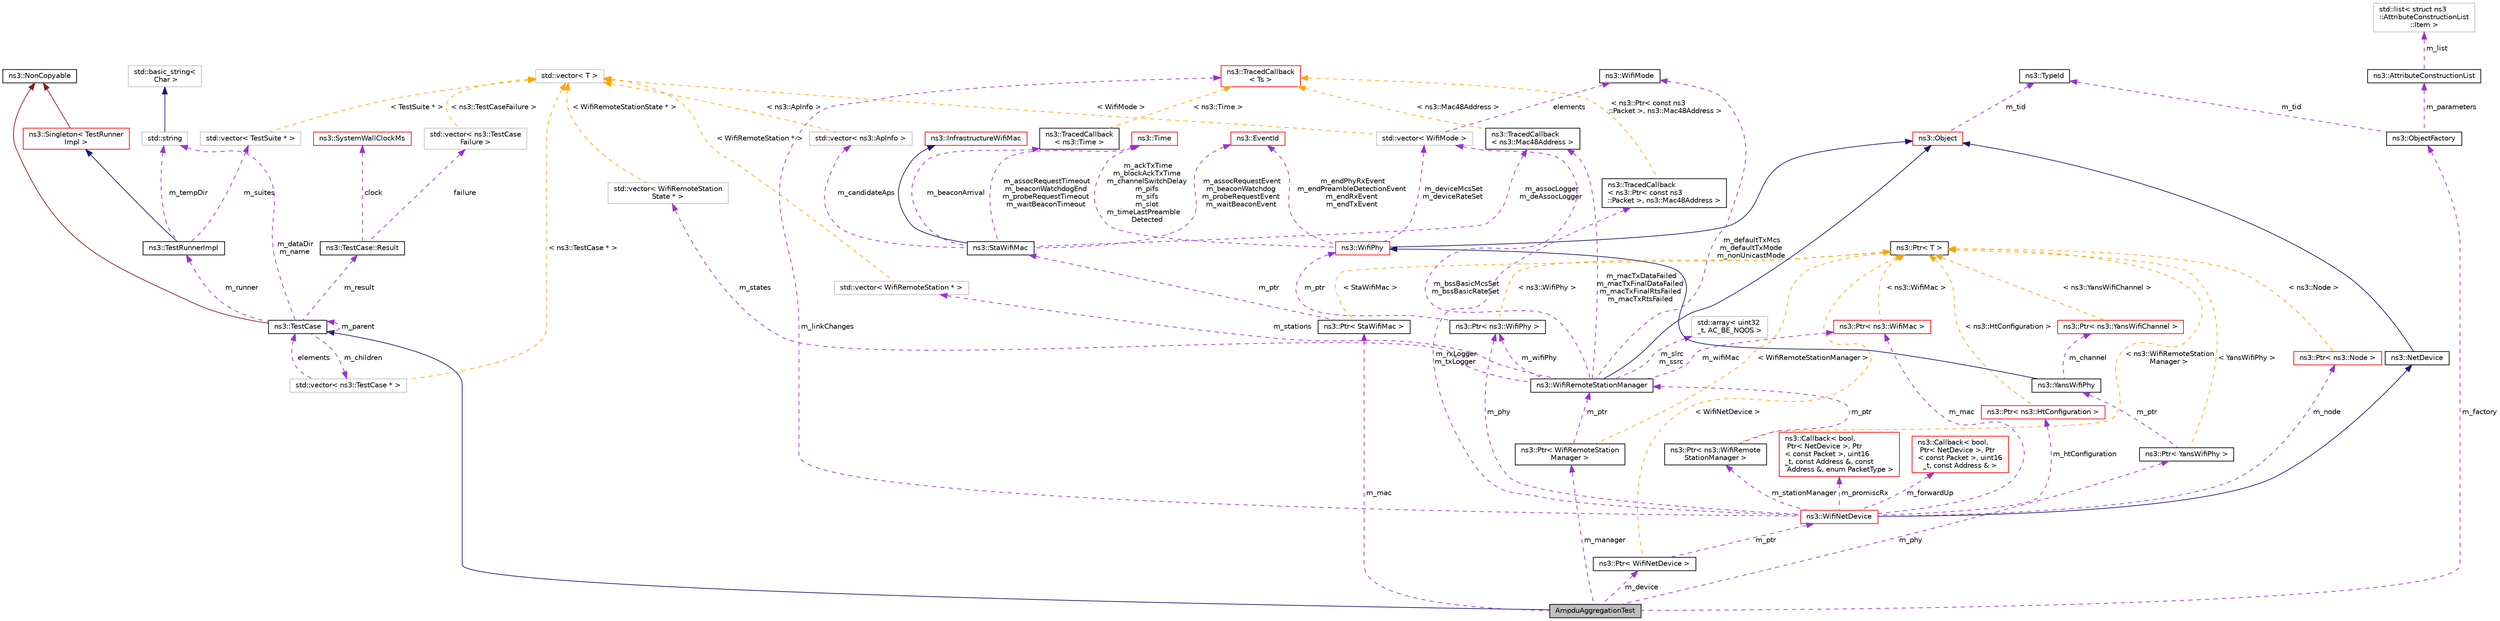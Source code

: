 digraph "AmpduAggregationTest"
{
 // LATEX_PDF_SIZE
  edge [fontname="Helvetica",fontsize="10",labelfontname="Helvetica",labelfontsize="10"];
  node [fontname="Helvetica",fontsize="10",shape=record];
  Node1 [label="AmpduAggregationTest",height=0.2,width=0.4,color="black", fillcolor="grey75", style="filled", fontcolor="black",tooltip="Ampdu Aggregation Test."];
  Node2 -> Node1 [dir="back",color="midnightblue",fontsize="10",style="solid",fontname="Helvetica"];
  Node2 [label="ns3::TestCase",height=0.2,width=0.4,color="black", fillcolor="white", style="filled",URL="$classns3_1_1_test_case.html",tooltip="encapsulates test code"];
  Node3 -> Node2 [dir="back",color="firebrick4",fontsize="10",style="solid",fontname="Helvetica"];
  Node3 [label="ns3::NonCopyable",height=0.2,width=0.4,color="black", fillcolor="white", style="filled",URL="$classns3_1_1_non_copyable.html",tooltip="A base class for (non-Singleton) objects which shouldn't be copied."];
  Node4 -> Node2 [dir="back",color="darkorchid3",fontsize="10",style="dashed",label=" m_children" ,fontname="Helvetica"];
  Node4 [label="std::vector\< ns3::TestCase * \>",height=0.2,width=0.4,color="grey75", fillcolor="white", style="filled",tooltip=" "];
  Node2 -> Node4 [dir="back",color="darkorchid3",fontsize="10",style="dashed",label=" elements" ,fontname="Helvetica"];
  Node5 -> Node4 [dir="back",color="orange",fontsize="10",style="dashed",label=" \< ns3::TestCase * \>" ,fontname="Helvetica"];
  Node5 [label="std::vector\< T \>",height=0.2,width=0.4,color="grey75", fillcolor="white", style="filled",tooltip=" "];
  Node7 -> Node2 [dir="back",color="darkorchid3",fontsize="10",style="dashed",label=" m_dataDir\nm_name" ,fontname="Helvetica"];
  Node7 [label="std::string",height=0.2,width=0.4,color="grey75", fillcolor="white", style="filled",tooltip=" "];
  Node8 -> Node7 [dir="back",color="midnightblue",fontsize="10",style="solid",fontname="Helvetica"];
  Node8 [label="std::basic_string\<\l Char \>",height=0.2,width=0.4,color="grey75", fillcolor="white", style="filled",tooltip=" "];
  Node9 -> Node2 [dir="back",color="darkorchid3",fontsize="10",style="dashed",label=" m_runner" ,fontname="Helvetica"];
  Node9 [label="ns3::TestRunnerImpl",height=0.2,width=0.4,color="black", fillcolor="white", style="filled",URL="$classns3_1_1_test_runner_impl.html",tooltip="Container for all tests."];
  Node10 -> Node9 [dir="back",color="midnightblue",fontsize="10",style="solid",fontname="Helvetica"];
  Node10 [label="ns3::Singleton\< TestRunner\lImpl \>",height=0.2,width=0.4,color="red", fillcolor="white", style="filled",URL="$classns3_1_1_singleton.html",tooltip=" "];
  Node3 -> Node10 [dir="back",color="firebrick4",fontsize="10",style="solid",fontname="Helvetica"];
  Node12 -> Node9 [dir="back",color="darkorchid3",fontsize="10",style="dashed",label=" m_suites" ,fontname="Helvetica"];
  Node12 [label="std::vector\< TestSuite * \>",height=0.2,width=0.4,color="grey75", fillcolor="white", style="filled",tooltip=" "];
  Node5 -> Node12 [dir="back",color="orange",fontsize="10",style="dashed",label=" \< TestSuite * \>" ,fontname="Helvetica"];
  Node7 -> Node9 [dir="back",color="darkorchid3",fontsize="10",style="dashed",label=" m_tempDir" ,fontname="Helvetica"];
  Node2 -> Node2 [dir="back",color="darkorchid3",fontsize="10",style="dashed",label=" m_parent" ,fontname="Helvetica"];
  Node14 -> Node2 [dir="back",color="darkorchid3",fontsize="10",style="dashed",label=" m_result" ,fontname="Helvetica"];
  Node14 [label="ns3::TestCase::Result",height=0.2,width=0.4,color="black", fillcolor="white", style="filled",URL="$structns3_1_1_test_case_1_1_result.html",tooltip="Container for results from a TestCase."];
  Node15 -> Node14 [dir="back",color="darkorchid3",fontsize="10",style="dashed",label=" failure" ,fontname="Helvetica"];
  Node15 [label="std::vector\< ns3::TestCase\lFailure \>",height=0.2,width=0.4,color="grey75", fillcolor="white", style="filled",tooltip=" "];
  Node5 -> Node15 [dir="back",color="orange",fontsize="10",style="dashed",label=" \< ns3::TestCaseFailure \>" ,fontname="Helvetica"];
  Node17 -> Node14 [dir="back",color="darkorchid3",fontsize="10",style="dashed",label=" clock" ,fontname="Helvetica"];
  Node17 [label="ns3::SystemWallClockMs",height=0.2,width=0.4,color="red", fillcolor="white", style="filled",URL="$classns3_1_1_system_wall_clock_ms.html",tooltip="Measure elapsed wall clock time in milliseconds."];
  Node19 -> Node1 [dir="back",color="darkorchid3",fontsize="10",style="dashed",label=" m_mac" ,fontname="Helvetica"];
  Node19 [label="ns3::Ptr\< StaWifiMac \>",height=0.2,width=0.4,color="black", fillcolor="white", style="filled",URL="$classns3_1_1_ptr.html",tooltip=" "];
  Node20 -> Node19 [dir="back",color="darkorchid3",fontsize="10",style="dashed",label=" m_ptr" ,fontname="Helvetica"];
  Node20 [label="ns3::StaWifiMac",height=0.2,width=0.4,color="black", fillcolor="white", style="filled",URL="$classns3_1_1_sta_wifi_mac.html",tooltip="The Wifi MAC high model for a non-AP STA in a BSS."];
  Node21 -> Node20 [dir="back",color="midnightblue",fontsize="10",style="solid",fontname="Helvetica"];
  Node21 [label="ns3::InfrastructureWifiMac",height=0.2,width=0.4,color="red", fillcolor="white", style="filled",URL="$classns3_1_1_infrastructure_wifi_mac.html",tooltip="The Wifi MAC high model for a STA or AP in a BSS."];
  Node130 -> Node20 [dir="back",color="darkorchid3",fontsize="10",style="dashed",label=" m_assocRequestEvent\nm_beaconWatchdog\nm_probeRequestEvent\nm_waitBeaconEvent" ,fontname="Helvetica"];
  Node130 [label="ns3::EventId",height=0.2,width=0.4,color="red", fillcolor="white", style="filled",URL="$classns3_1_1_event_id.html",tooltip="An identifier for simulation events."];
  Node266 -> Node20 [dir="back",color="darkorchid3",fontsize="10",style="dashed",label=" m_beaconArrival" ,fontname="Helvetica"];
  Node266 [label="ns3::TracedCallback\l\< ns3::Time \>",height=0.2,width=0.4,color="black", fillcolor="white", style="filled",URL="$classns3_1_1_traced_callback.html",tooltip=" "];
  Node32 -> Node266 [dir="back",color="orange",fontsize="10",style="dashed",label=" \< ns3::Time \>" ,fontname="Helvetica"];
  Node32 [label="ns3::TracedCallback\l\< Ts \>",height=0.2,width=0.4,color="red", fillcolor="white", style="filled",URL="$classns3_1_1_traced_callback.html",tooltip="Forward calls to a chain of Callback."];
  Node66 -> Node20 [dir="back",color="darkorchid3",fontsize="10",style="dashed",label=" m_assocRequestTimeout\nm_beaconWatchdogEnd\nm_probeRequestTimeout\nm_waitBeaconTimeout" ,fontname="Helvetica"];
  Node66 [label="ns3::Time",height=0.2,width=0.4,color="red", fillcolor="white", style="filled",URL="$classns3_1_1_time.html",tooltip="Simulation virtual time values and global simulation resolution."];
  Node109 -> Node20 [dir="back",color="darkorchid3",fontsize="10",style="dashed",label=" m_assocLogger\nm_deAssocLogger" ,fontname="Helvetica"];
  Node109 [label="ns3::TracedCallback\l\< ns3::Mac48Address \>",height=0.2,width=0.4,color="black", fillcolor="white", style="filled",URL="$classns3_1_1_traced_callback.html",tooltip=" "];
  Node32 -> Node109 [dir="back",color="orange",fontsize="10",style="dashed",label=" \< ns3::Mac48Address \>" ,fontname="Helvetica"];
  Node267 -> Node20 [dir="back",color="darkorchid3",fontsize="10",style="dashed",label=" m_candidateAps" ,fontname="Helvetica"];
  Node267 [label="std::vector\< ns3::ApInfo \>",height=0.2,width=0.4,color="grey75", fillcolor="white", style="filled",tooltip=" "];
  Node5 -> Node267 [dir="back",color="orange",fontsize="10",style="dashed",label=" \< ns3::ApInfo \>" ,fontname="Helvetica"];
  Node39 -> Node19 [dir="back",color="orange",fontsize="10",style="dashed",label=" \< StaWifiMac \>" ,fontname="Helvetica"];
  Node39 [label="ns3::Ptr\< T \>",height=0.2,width=0.4,color="black", fillcolor="white", style="filled",URL="$classns3_1_1_ptr.html",tooltip="Smart pointer class similar to boost::intrusive_ptr."];
  Node282 -> Node1 [dir="back",color="darkorchid3",fontsize="10",style="dashed",label=" m_factory" ,fontname="Helvetica"];
  Node282 [label="ns3::ObjectFactory",height=0.2,width=0.4,color="black", fillcolor="white", style="filled",URL="$classns3_1_1_object_factory.html",tooltip="Instantiate subclasses of ns3::Object."];
  Node29 -> Node282 [dir="back",color="darkorchid3",fontsize="10",style="dashed",label=" m_tid" ,fontname="Helvetica"];
  Node29 [label="ns3::TypeId",height=0.2,width=0.4,color="black", fillcolor="white", style="filled",URL="$classns3_1_1_type_id.html",tooltip="a unique identifier for an interface."];
  Node283 -> Node282 [dir="back",color="darkorchid3",fontsize="10",style="dashed",label=" m_parameters" ,fontname="Helvetica"];
  Node283 [label="ns3::AttributeConstructionList",height=0.2,width=0.4,color="black", fillcolor="white", style="filled",URL="$classns3_1_1_attribute_construction_list.html",tooltip="List of Attribute name, value and checker triples used to construct Objects."];
  Node284 -> Node283 [dir="back",color="darkorchid3",fontsize="10",style="dashed",label=" m_list" ,fontname="Helvetica"];
  Node284 [label="std::list\< struct ns3\l::AttributeConstructionList\l::Item \>",height=0.2,width=0.4,color="grey75", fillcolor="white", style="filled",tooltip=" "];
  Node286 -> Node1 [dir="back",color="darkorchid3",fontsize="10",style="dashed",label=" m_manager" ,fontname="Helvetica"];
  Node286 [label="ns3::Ptr\< WifiRemoteStation\lManager \>",height=0.2,width=0.4,color="black", fillcolor="white", style="filled",URL="$classns3_1_1_ptr.html",tooltip=" "];
  Node94 -> Node286 [dir="back",color="darkorchid3",fontsize="10",style="dashed",label=" m_ptr" ,fontname="Helvetica"];
  Node94 [label="ns3::WifiRemoteStationManager",height=0.2,width=0.4,color="black", fillcolor="white", style="filled",URL="$classns3_1_1_wifi_remote_station_manager.html",tooltip="hold a list of per-remote-station state."];
  Node24 -> Node94 [dir="back",color="midnightblue",fontsize="10",style="solid",fontname="Helvetica"];
  Node24 [label="ns3::Object",height=0.2,width=0.4,color="red", fillcolor="white", style="filled",URL="$classns3_1_1_object.html",tooltip="A base class which provides memory management and object aggregation."];
  Node29 -> Node24 [dir="back",color="darkorchid3",fontsize="10",style="dashed",label=" m_tid" ,fontname="Helvetica"];
  Node47 -> Node94 [dir="back",color="darkorchid3",fontsize="10",style="dashed",label=" m_wifiMac" ,fontname="Helvetica"];
  Node47 [label="ns3::Ptr\< ns3::WifiMac \>",height=0.2,width=0.4,color="red", fillcolor="white", style="filled",URL="$classns3_1_1_ptr.html",tooltip=" "];
  Node39 -> Node47 [dir="back",color="orange",fontsize="10",style="dashed",label=" \< ns3::WifiMac \>" ,fontname="Helvetica"];
  Node95 -> Node94 [dir="back",color="darkorchid3",fontsize="10",style="dashed",label=" m_stations" ,fontname="Helvetica"];
  Node95 [label="std::vector\< WifiRemoteStation * \>",height=0.2,width=0.4,color="grey75", fillcolor="white", style="filled",tooltip=" "];
  Node5 -> Node95 [dir="back",color="orange",fontsize="10",style="dashed",label=" \< WifiRemoteStation * \>" ,fontname="Helvetica"];
  Node103 -> Node94 [dir="back",color="darkorchid3",fontsize="10",style="dashed",label=" m_bssBasicMcsSet\nm_bssBasicRateSet" ,fontname="Helvetica"];
  Node103 [label="std::vector\< WifiMode \>",height=0.2,width=0.4,color="grey75", fillcolor="white", style="filled",tooltip=" "];
  Node49 -> Node103 [dir="back",color="darkorchid3",fontsize="10",style="dashed",label=" elements" ,fontname="Helvetica"];
  Node49 [label="ns3::WifiMode",height=0.2,width=0.4,color="black", fillcolor="white", style="filled",URL="$classns3_1_1_wifi_mode.html",tooltip="represent a single transmission mode"];
  Node5 -> Node103 [dir="back",color="orange",fontsize="10",style="dashed",label=" \< WifiMode \>" ,fontname="Helvetica"];
  Node109 -> Node94 [dir="back",color="darkorchid3",fontsize="10",style="dashed",label=" m_macTxDataFailed\nm_macTxFinalDataFailed\nm_macTxFinalRtsFailed\nm_macTxRtsFailed" ,fontname="Helvetica"];
  Node110 -> Node94 [dir="back",color="darkorchid3",fontsize="10",style="dashed",label=" m_slrc\nm_ssrc" ,fontname="Helvetica"];
  Node110 [label="std::array\< uint32\l_t, AC_BE_NQOS \>",height=0.2,width=0.4,color="grey75", fillcolor="white", style="filled",tooltip=" "];
  Node49 -> Node94 [dir="back",color="darkorchid3",fontsize="10",style="dashed",label=" m_defaultTxMcs\nm_defaultTxMode\nm_nonUnicastMode" ,fontname="Helvetica"];
  Node112 -> Node94 [dir="back",color="darkorchid3",fontsize="10",style="dashed",label=" m_states" ,fontname="Helvetica"];
  Node112 [label="std::vector\< WifiRemoteStation\lState * \>",height=0.2,width=0.4,color="grey75", fillcolor="white", style="filled",tooltip=" "];
  Node5 -> Node112 [dir="back",color="orange",fontsize="10",style="dashed",label=" \< WifiRemoteStationState * \>" ,fontname="Helvetica"];
  Node113 -> Node94 [dir="back",color="darkorchid3",fontsize="10",style="dashed",label=" m_wifiPhy" ,fontname="Helvetica"];
  Node113 [label="ns3::Ptr\< ns3::WifiPhy \>",height=0.2,width=0.4,color="black", fillcolor="white", style="filled",URL="$classns3_1_1_ptr.html",tooltip=" "];
  Node114 -> Node113 [dir="back",color="darkorchid3",fontsize="10",style="dashed",label=" m_ptr" ,fontname="Helvetica"];
  Node114 [label="ns3::WifiPhy",height=0.2,width=0.4,color="red", fillcolor="white", style="filled",URL="$classns3_1_1_wifi_phy.html",tooltip="802.11 PHY layer model"];
  Node24 -> Node114 [dir="back",color="midnightblue",fontsize="10",style="solid",fontname="Helvetica"];
  Node130 -> Node114 [dir="back",color="darkorchid3",fontsize="10",style="dashed",label=" m_endPhyRxEvent\nm_endPreambleDetectionEvent\nm_endRxEvent\nm_endTxEvent" ,fontname="Helvetica"];
  Node103 -> Node114 [dir="back",color="darkorchid3",fontsize="10",style="dashed",label=" m_deviceMcsSet\nm_deviceRateSet" ,fontname="Helvetica"];
  Node66 -> Node114 [dir="back",color="darkorchid3",fontsize="10",style="dashed",label=" m_ackTxTime\nm_blockAckTxTime\nm_channelSwitchDelay\nm_pifs\nm_sifs\nm_slot\nm_timeLastPreamble\lDetected" ,fontname="Helvetica"];
  Node39 -> Node113 [dir="back",color="orange",fontsize="10",style="dashed",label=" \< ns3::WifiPhy \>" ,fontname="Helvetica"];
  Node39 -> Node286 [dir="back",color="orange",fontsize="10",style="dashed",label=" \< WifiRemoteStationManager \>" ,fontname="Helvetica"];
  Node287 -> Node1 [dir="back",color="darkorchid3",fontsize="10",style="dashed",label=" m_phy" ,fontname="Helvetica"];
  Node287 [label="ns3::Ptr\< YansWifiPhy \>",height=0.2,width=0.4,color="black", fillcolor="white", style="filled",URL="$classns3_1_1_ptr.html",tooltip=" "];
  Node288 -> Node287 [dir="back",color="darkorchid3",fontsize="10",style="dashed",label=" m_ptr" ,fontname="Helvetica"];
  Node288 [label="ns3::YansWifiPhy",height=0.2,width=0.4,color="black", fillcolor="white", style="filled",URL="$classns3_1_1_yans_wifi_phy.html",tooltip="802.11 PHY layer model"];
  Node114 -> Node288 [dir="back",color="midnightblue",fontsize="10",style="solid",fontname="Helvetica"];
  Node289 -> Node288 [dir="back",color="darkorchid3",fontsize="10",style="dashed",label=" m_channel" ,fontname="Helvetica"];
  Node289 [label="ns3::Ptr\< ns3::YansWifiChannel \>",height=0.2,width=0.4,color="red", fillcolor="white", style="filled",URL="$classns3_1_1_ptr.html",tooltip=" "];
  Node39 -> Node289 [dir="back",color="orange",fontsize="10",style="dashed",label=" \< ns3::YansWifiChannel \>" ,fontname="Helvetica"];
  Node39 -> Node287 [dir="back",color="orange",fontsize="10",style="dashed",label=" \< YansWifiPhy \>" ,fontname="Helvetica"];
  Node297 -> Node1 [dir="back",color="darkorchid3",fontsize="10",style="dashed",label=" m_device" ,fontname="Helvetica"];
  Node297 [label="ns3::Ptr\< WifiNetDevice \>",height=0.2,width=0.4,color="black", fillcolor="white", style="filled",URL="$classns3_1_1_ptr.html",tooltip=" "];
  Node298 -> Node297 [dir="back",color="darkorchid3",fontsize="10",style="dashed",label=" m_ptr" ,fontname="Helvetica"];
  Node298 [label="ns3::WifiNetDevice",height=0.2,width=0.4,color="red", fillcolor="white", style="filled",URL="$classns3_1_1_wifi_net_device.html",tooltip="Hold together all Wifi-related objects."];
  Node43 -> Node298 [dir="back",color="midnightblue",fontsize="10",style="solid",fontname="Helvetica"];
  Node43 [label="ns3::NetDevice",height=0.2,width=0.4,color="black", fillcolor="white", style="filled",URL="$classns3_1_1_net_device.html",tooltip="Network layer to device interface."];
  Node24 -> Node43 [dir="back",color="midnightblue",fontsize="10",style="solid",fontname="Helvetica"];
  Node47 -> Node298 [dir="back",color="darkorchid3",fontsize="10",style="dashed",label=" m_mac" ,fontname="Helvetica"];
  Node299 -> Node298 [dir="back",color="darkorchid3",fontsize="10",style="dashed",label=" m_rxLogger\nm_txLogger" ,fontname="Helvetica"];
  Node299 [label="ns3::TracedCallback\l\< ns3::Ptr\< const ns3\l::Packet \>, ns3::Mac48Address \>",height=0.2,width=0.4,color="black", fillcolor="white", style="filled",URL="$classns3_1_1_traced_callback.html",tooltip=" "];
  Node32 -> Node299 [dir="back",color="orange",fontsize="10",style="dashed",label=" \< ns3::Ptr\< const ns3\l::Packet \>, ns3::Mac48Address \>" ,fontname="Helvetica"];
  Node300 -> Node298 [dir="back",color="darkorchid3",fontsize="10",style="dashed",label=" m_promiscRx" ,fontname="Helvetica"];
  Node300 [label="ns3::Callback\< bool,\l Ptr\< NetDevice \>, Ptr\l\< const Packet \>, uint16\l_t, const Address &, const\l Address &, enum PacketType \>",height=0.2,width=0.4,color="red", fillcolor="white", style="filled",URL="$classns3_1_1_callback.html",tooltip=" "];
  Node301 -> Node298 [dir="back",color="darkorchid3",fontsize="10",style="dashed",label=" m_htConfiguration" ,fontname="Helvetica"];
  Node301 [label="ns3::Ptr\< ns3::HtConfiguration \>",height=0.2,width=0.4,color="red", fillcolor="white", style="filled",URL="$classns3_1_1_ptr.html",tooltip=" "];
  Node39 -> Node301 [dir="back",color="orange",fontsize="10",style="dashed",label=" \< ns3::HtConfiguration \>" ,fontname="Helvetica"];
  Node93 -> Node298 [dir="back",color="darkorchid3",fontsize="10",style="dashed",label=" m_stationManager" ,fontname="Helvetica"];
  Node93 [label="ns3::Ptr\< ns3::WifiRemote\lStationManager \>",height=0.2,width=0.4,color="black", fillcolor="white", style="filled",URL="$classns3_1_1_ptr.html",tooltip=" "];
  Node94 -> Node93 [dir="back",color="darkorchid3",fontsize="10",style="dashed",label=" m_ptr" ,fontname="Helvetica"];
  Node39 -> Node93 [dir="back",color="orange",fontsize="10",style="dashed",label=" \< ns3::WifiRemoteStation\lManager \>" ,fontname="Helvetica"];
  Node186 -> Node298 [dir="back",color="darkorchid3",fontsize="10",style="dashed",label=" m_node" ,fontname="Helvetica"];
  Node186 [label="ns3::Ptr\< ns3::Node \>",height=0.2,width=0.4,color="red", fillcolor="white", style="filled",URL="$classns3_1_1_ptr.html",tooltip=" "];
  Node39 -> Node186 [dir="back",color="orange",fontsize="10",style="dashed",label=" \< ns3::Node \>" ,fontname="Helvetica"];
  Node32 -> Node298 [dir="back",color="darkorchid3",fontsize="10",style="dashed",label=" m_linkChanges" ,fontname="Helvetica"];
  Node303 -> Node298 [dir="back",color="darkorchid3",fontsize="10",style="dashed",label=" m_forwardUp" ,fontname="Helvetica"];
  Node303 [label="ns3::Callback\< bool,\l Ptr\< NetDevice \>, Ptr\l\< const Packet \>, uint16\l_t, const Address & \>",height=0.2,width=0.4,color="red", fillcolor="white", style="filled",URL="$classns3_1_1_callback.html",tooltip=" "];
  Node113 -> Node298 [dir="back",color="darkorchid3",fontsize="10",style="dashed",label=" m_phy" ,fontname="Helvetica"];
  Node39 -> Node297 [dir="back",color="orange",fontsize="10",style="dashed",label=" \< WifiNetDevice \>" ,fontname="Helvetica"];
}
